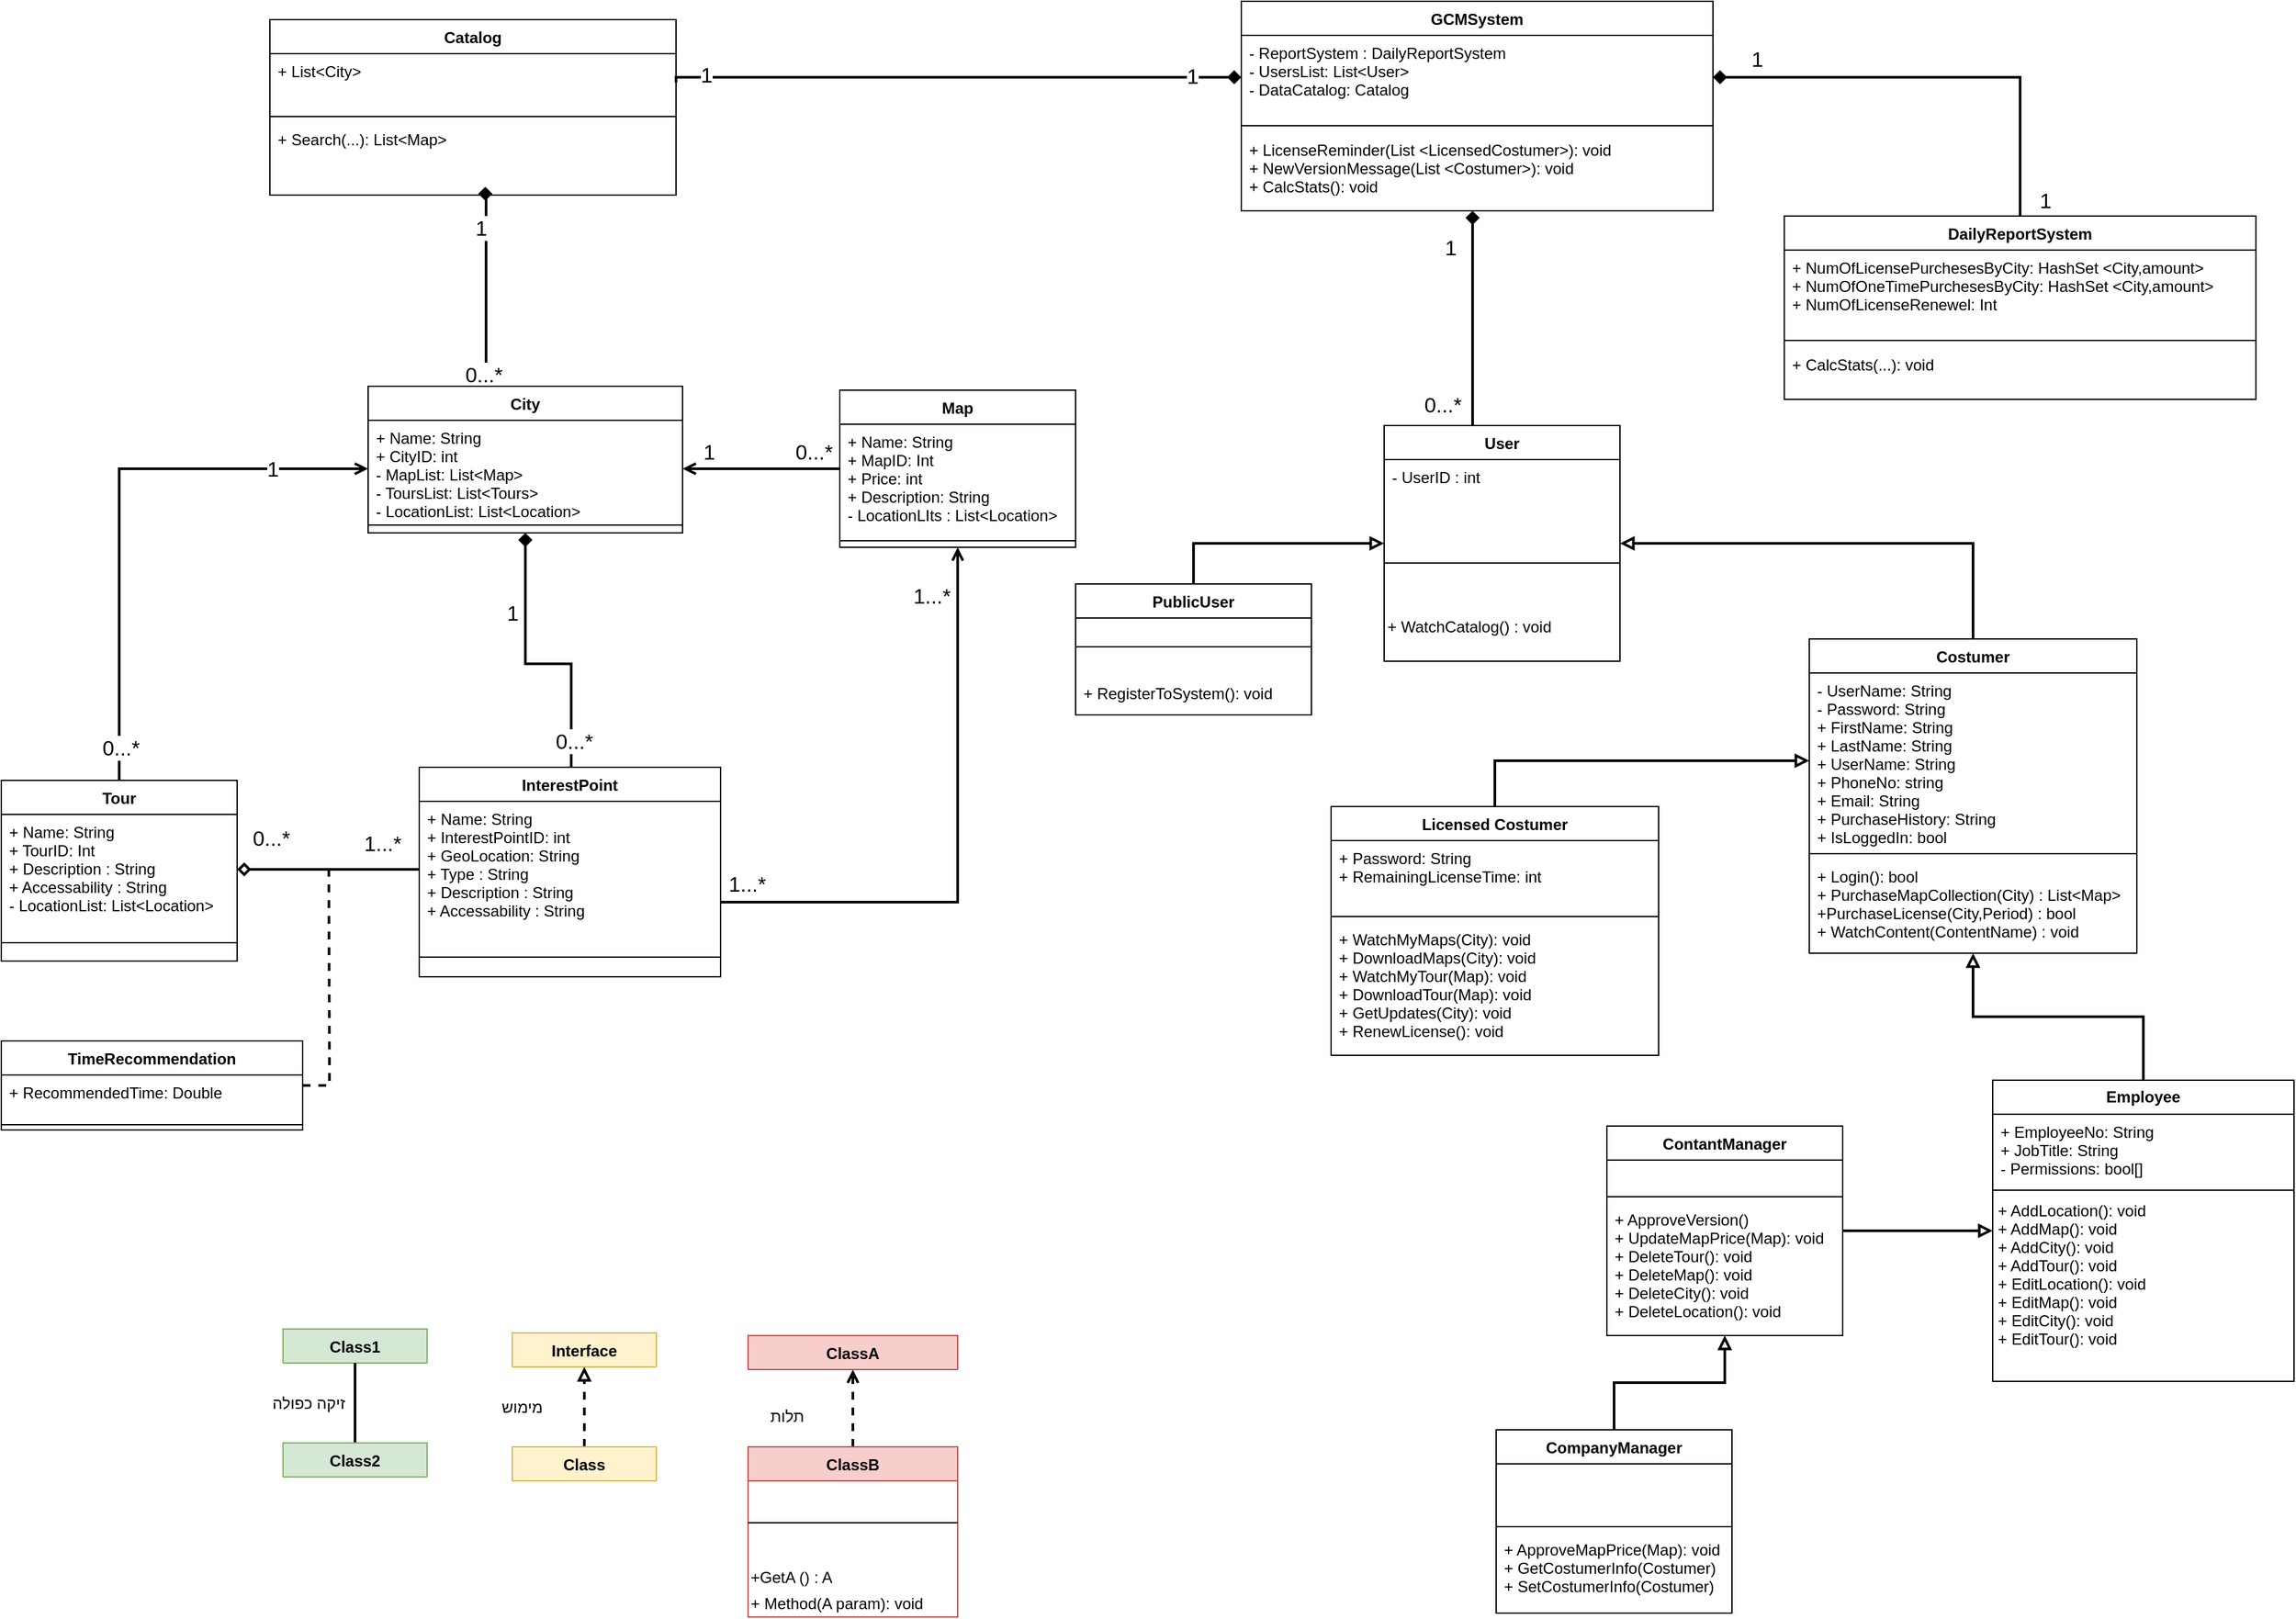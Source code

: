 <mxfile version="10.6.0" type="device"><diagram id="jEEE5WQpok4G4n7z_fG8" name="Page-1"><mxGraphModel dx="1930" dy="1569" grid="1" gridSize="10" guides="1" tooltips="1" connect="1" arrows="1" fold="1" page="1" pageScale="1" pageWidth="850" pageHeight="1100" math="0" shadow="0"><root><mxCell id="0"/><mxCell id="1" parent="0"/><mxCell id="YdYPWA61W4sI0FKI8ZSu-35" style="edgeStyle=orthogonalEdgeStyle;rounded=0;orthogonalLoop=1;jettySize=auto;html=1;entryX=0.5;entryY=1;entryDx=0;entryDy=0;fillColor=#f8cecc;strokeColor=#000000;strokeWidth=2;endArrow=block;endFill=0;" parent="1" source="YdYPWA61W4sI0FKI8ZSu-1" target="YdYPWA61W4sI0FKI8ZSu-9" edge="1"><mxGeometry relative="1" as="geometry"/></mxCell><mxCell id="YdYPWA61W4sI0FKI8ZSu-1" value="Employee" style="swimlane;fontStyle=1;align=center;verticalAlign=top;childLayout=stackLayout;horizontal=1;startSize=26;horizontalStack=0;resizeParent=1;resizeParentMax=0;resizeLast=0;collapsible=1;marginBottom=0;spacing=1;" parent="1" vertex="1"><mxGeometry x="880" y="260" width="230" height="230" as="geometry"><mxRectangle x="1230" y="360" width="70" height="26" as="alternateBounds"/></mxGeometry></mxCell><mxCell id="YdYPWA61W4sI0FKI8ZSu-2" value="+ EmployeeNo: String&#xA;+ JobTitle: String&#xA;- Permissions: bool[]" style="text;strokeColor=none;fillColor=none;align=left;verticalAlign=top;spacingLeft=4;spacingRight=4;overflow=hidden;rotatable=0;points=[[0,0.5],[1,0.5]];portConstraint=eastwest;" parent="YdYPWA61W4sI0FKI8ZSu-1" vertex="1"><mxGeometry y="26" width="230" height="54" as="geometry"/></mxCell><mxCell id="YdYPWA61W4sI0FKI8ZSu-3" value="" style="line;strokeWidth=1;fillColor=none;align=left;verticalAlign=middle;spacingTop=-1;spacingLeft=3;spacingRight=3;rotatable=0;labelPosition=right;points=[];portConstraint=eastwest;" parent="YdYPWA61W4sI0FKI8ZSu-1" vertex="1"><mxGeometry y="80" width="230" height="8" as="geometry"/></mxCell><mxCell id="YdYPWA61W4sI0FKI8ZSu-4" value="+ AddLocation(): void&#xA;+ AddMap(): void&#xA;+ AddCity(): void&#xA;+ AddTour(): void&#xA;+ EditLocation(): void&#xA;+ EditMap(): void&#xA;+ EditCity(): void&#xA;+ EditTour(): void&#xA;&#xA;" style="text;strokeColor=none;fillColor=none;align=left;verticalAlign=top;spacingLeft=4;spacingRight=4;overflow=hidden;rotatable=0;points=[[0,0.5],[1,0.5]];portConstraint=eastwest;spacing=0;" parent="YdYPWA61W4sI0FKI8ZSu-1" vertex="1"><mxGeometry y="88" width="230" height="142" as="geometry"/></mxCell><mxCell id="OOZoNBhpIxazR-fyeRPt-20" style="edgeStyle=orthogonalEdgeStyle;rounded=0;orthogonalLoop=1;jettySize=auto;html=1;exitX=0.5;exitY=0;exitDx=0;exitDy=0;endArrow=diamond;endFill=1;strokeColor=#000000;strokeWidth=2;fontSize=16;" edge="1" parent="1" source="YdYPWA61W4sI0FKI8ZSu-5" target="h58AmMdjCYzJy9GxhHrb-9"><mxGeometry relative="1" as="geometry"><Array as="points"><mxPoint x="505" y="-237"/><mxPoint x="483" y="-237"/></Array></mxGeometry></mxCell><mxCell id="YdYPWA61W4sI0FKI8ZSu-5" value="User" style="swimlane;fontStyle=1;align=center;verticalAlign=top;childLayout=stackLayout;horizontal=1;startSize=26;horizontalStack=0;resizeParent=1;resizeParentMax=0;resizeLast=0;collapsible=1;marginBottom=0;" parent="1" vertex="1"><mxGeometry x="415.5" y="-240" width="180" height="180" as="geometry"><mxRectangle x="690" y="-60" width="70" height="26" as="alternateBounds"/></mxGeometry></mxCell><mxCell id="YdYPWA61W4sI0FKI8ZSu-6" value="- UserID : int" style="text;strokeColor=none;fillColor=none;align=left;verticalAlign=top;spacingLeft=4;spacingRight=4;overflow=hidden;rotatable=0;points=[[0,0.5],[1,0.5]];portConstraint=eastwest;" parent="YdYPWA61W4sI0FKI8ZSu-5" vertex="1"><mxGeometry y="26" width="180" height="44" as="geometry"/></mxCell><mxCell id="YdYPWA61W4sI0FKI8ZSu-7" value="" style="line;strokeWidth=1;fillColor=none;align=left;verticalAlign=middle;spacingTop=-1;spacingLeft=3;spacingRight=3;rotatable=0;labelPosition=right;points=[];portConstraint=eastwest;" parent="YdYPWA61W4sI0FKI8ZSu-5" vertex="1"><mxGeometry y="70" width="180" height="70" as="geometry"/></mxCell><mxCell id="OOZoNBhpIxazR-fyeRPt-55" value="+ WatchCatalog() : void" style="text;html=1;fontSize=12;" vertex="1" parent="YdYPWA61W4sI0FKI8ZSu-5"><mxGeometry y="140" width="180" height="40" as="geometry"/></mxCell><mxCell id="YdYPWA61W4sI0FKI8ZSu-34" style="edgeStyle=orthogonalEdgeStyle;rounded=0;orthogonalLoop=1;jettySize=auto;html=1;entryX=1;entryY=0.5;entryDx=0;entryDy=0;exitX=0.5;exitY=0;exitDx=0;exitDy=0;endArrow=block;endFill=0;strokeWidth=2;" parent="1" source="YdYPWA61W4sI0FKI8ZSu-9" target="YdYPWA61W4sI0FKI8ZSu-5" edge="1"><mxGeometry relative="1" as="geometry"/></mxCell><mxCell id="YdYPWA61W4sI0FKI8ZSu-9" value="Costumer" style="swimlane;fontStyle=1;align=center;verticalAlign=top;childLayout=stackLayout;horizontal=1;startSize=26;horizontalStack=0;resizeParent=1;resizeParentMax=0;resizeLast=0;collapsible=1;marginBottom=0;" parent="1" vertex="1"><mxGeometry x="740" y="-77" width="250" height="240" as="geometry"><mxRectangle x="764" y="77" width="70" height="26" as="alternateBounds"/></mxGeometry></mxCell><mxCell id="YdYPWA61W4sI0FKI8ZSu-10" value="- UserName: String&#xA;- Password: String&#xA;+ FirstName: String&#xA;+ LastName: String&#xA;+ UserName: String&#xA;+ PhoneNo: string&#xA;+ Email: String&#xA;+ PurchaseHistory: String&#xA;+ IsLoggedIn: bool&#xA;" style="text;strokeColor=none;fillColor=none;align=left;verticalAlign=top;spacingLeft=4;spacingRight=4;overflow=hidden;rotatable=0;points=[[0,0.5],[1,0.5]];portConstraint=eastwest;" parent="YdYPWA61W4sI0FKI8ZSu-9" vertex="1"><mxGeometry y="26" width="250" height="134" as="geometry"/></mxCell><mxCell id="YdYPWA61W4sI0FKI8ZSu-11" value="" style="line;strokeWidth=1;fillColor=none;align=left;verticalAlign=middle;spacingTop=-1;spacingLeft=3;spacingRight=3;rotatable=0;labelPosition=right;points=[];portConstraint=eastwest;" parent="YdYPWA61W4sI0FKI8ZSu-9" vertex="1"><mxGeometry y="160" width="250" height="8" as="geometry"/></mxCell><mxCell id="YdYPWA61W4sI0FKI8ZSu-12" value="+ Login(): bool&#xA;+ PurchaseMapCollection(City) : List&lt;Map&gt;&#xA;+PurchaseLicense(City,Period) : bool&#xA;+ WatchContent(ContentName) : void&#xA;&#xA;" style="text;strokeColor=none;fillColor=none;align=left;verticalAlign=top;spacingLeft=4;spacingRight=4;overflow=hidden;rotatable=0;points=[[0,0.5],[1,0.5]];portConstraint=eastwest;fontColor=#000000;" parent="YdYPWA61W4sI0FKI8ZSu-9" vertex="1"><mxGeometry y="168" width="250" height="72" as="geometry"/></mxCell><mxCell id="YdYPWA61W4sI0FKI8ZSu-36" style="edgeStyle=orthogonalEdgeStyle;rounded=0;orthogonalLoop=1;jettySize=auto;html=1;strokeWidth=2;endArrow=block;endFill=0;" parent="1" source="YdYPWA61W4sI0FKI8ZSu-14" target="YdYPWA61W4sI0FKI8ZSu-1" edge="1"><mxGeometry relative="1" as="geometry"/></mxCell><mxCell id="YdYPWA61W4sI0FKI8ZSu-14" value="ContantManager" style="swimlane;fontStyle=1;align=center;verticalAlign=top;childLayout=stackLayout;horizontal=1;startSize=26;horizontalStack=0;resizeParent=1;resizeParentMax=0;resizeLast=0;collapsible=1;marginBottom=0;" parent="1" vertex="1"><mxGeometry x="585.5" y="295" width="180" height="160" as="geometry"><mxRectangle x="945.5" y="590" width="129" height="26" as="alternateBounds"/></mxGeometry></mxCell><mxCell id="YdYPWA61W4sI0FKI8ZSu-15" value="&#xA;" style="text;strokeColor=none;fillColor=none;align=left;verticalAlign=top;spacingLeft=4;spacingRight=4;overflow=hidden;rotatable=0;points=[[0,0.5],[1,0.5]];portConstraint=eastwest;" parent="YdYPWA61W4sI0FKI8ZSu-14" vertex="1"><mxGeometry y="26" width="180" height="24" as="geometry"/></mxCell><mxCell id="YdYPWA61W4sI0FKI8ZSu-16" value="" style="line;strokeWidth=1;fillColor=none;align=left;verticalAlign=middle;spacingTop=-1;spacingLeft=3;spacingRight=3;rotatable=0;labelPosition=right;points=[];portConstraint=eastwest;" parent="YdYPWA61W4sI0FKI8ZSu-14" vertex="1"><mxGeometry y="50" width="180" height="8" as="geometry"/></mxCell><mxCell id="YdYPWA61W4sI0FKI8ZSu-17" value="+ ApproveVersion()&#xA;+ UpdateMapPrice(Map): void&#xA;+ DeleteTour(): void&#xA;+ DeleteMap(): void&#xA;+ DeleteCity(): void&#xA;+ DeleteLocation(): void" style="text;strokeColor=none;fillColor=none;align=left;verticalAlign=top;spacingLeft=4;spacingRight=4;overflow=hidden;rotatable=0;points=[[0,0.5],[1,0.5]];portConstraint=eastwest;" parent="YdYPWA61W4sI0FKI8ZSu-14" vertex="1"><mxGeometry y="58" width="180" height="102" as="geometry"/></mxCell><mxCell id="YdYPWA61W4sI0FKI8ZSu-37" style="edgeStyle=orthogonalEdgeStyle;rounded=0;orthogonalLoop=1;jettySize=auto;html=1;endArrow=block;endFill=0;strokeWidth=2;" parent="1" source="YdYPWA61W4sI0FKI8ZSu-19" target="YdYPWA61W4sI0FKI8ZSu-14" edge="1"><mxGeometry relative="1" as="geometry"/></mxCell><mxCell id="YdYPWA61W4sI0FKI8ZSu-19" value="CompanyManager" style="swimlane;fontStyle=1;align=center;verticalAlign=top;childLayout=stackLayout;horizontal=1;startSize=26;horizontalStack=0;resizeParent=1;resizeParentMax=0;resizeLast=0;collapsible=1;marginBottom=0;" parent="1" vertex="1"><mxGeometry x="501" y="527" width="180" height="140" as="geometry"><mxRectangle x="861" y="790" width="129" height="26" as="alternateBounds"/></mxGeometry></mxCell><mxCell id="YdYPWA61W4sI0FKI8ZSu-20" value="&#xA;" style="text;strokeColor=none;fillColor=none;align=left;verticalAlign=top;spacingLeft=4;spacingRight=4;overflow=hidden;rotatable=0;points=[[0,0.5],[1,0.5]];portConstraint=eastwest;" parent="YdYPWA61W4sI0FKI8ZSu-19" vertex="1"><mxGeometry y="26" width="180" height="44" as="geometry"/></mxCell><mxCell id="YdYPWA61W4sI0FKI8ZSu-21" value="" style="line;strokeWidth=1;fillColor=none;align=left;verticalAlign=middle;spacingTop=-1;spacingLeft=3;spacingRight=3;rotatable=0;labelPosition=right;points=[];portConstraint=eastwest;" parent="YdYPWA61W4sI0FKI8ZSu-19" vertex="1"><mxGeometry y="70" width="180" height="8" as="geometry"/></mxCell><mxCell id="YdYPWA61W4sI0FKI8ZSu-22" value="+ ApproveMapPrice(Map): void&#xA;+ GetCostumerInfo(Costumer)&#xA;+ SetCostumerInfo(Costumer)&#xA;" style="text;strokeColor=none;fillColor=none;align=left;verticalAlign=top;spacingLeft=4;spacingRight=4;overflow=hidden;rotatable=0;points=[[0,0.5],[1,0.5]];portConstraint=eastwest;" parent="YdYPWA61W4sI0FKI8ZSu-19" vertex="1"><mxGeometry y="78" width="180" height="62" as="geometry"/></mxCell><mxCell id="OOZoNBhpIxazR-fyeRPt-7" style="edgeStyle=orthogonalEdgeStyle;rounded=0;orthogonalLoop=1;jettySize=auto;html=1;entryX=1;entryY=0.5;entryDx=0;entryDy=0;endArrow=open;endFill=0;strokeWidth=2;fontSize=16;" edge="1" parent="1" source="YdYPWA61W4sI0FKI8ZSu-27" target="YdYPWA61W4sI0FKI8ZSu-48"><mxGeometry relative="1" as="geometry"/></mxCell><mxCell id="OOZoNBhpIxazR-fyeRPt-9" value="1" style="text;html=1;resizable=0;points=[];align=center;verticalAlign=middle;labelBackgroundColor=#ffffff;fontSize=16;" vertex="1" connectable="0" parent="OOZoNBhpIxazR-fyeRPt-7"><mxGeometry x="0.693" y="-2" relative="1" as="geometry"><mxPoint x="1.5" y="-11" as="offset"/></mxGeometry></mxCell><mxCell id="OOZoNBhpIxazR-fyeRPt-10" value="0...*" style="text;html=1;resizable=0;points=[];align=center;verticalAlign=middle;labelBackgroundColor=#ffffff;fontSize=16;" vertex="1" connectable="0" parent="OOZoNBhpIxazR-fyeRPt-7"><mxGeometry x="-0.813" y="4" relative="1" as="geometry"><mxPoint x="-9" y="-17" as="offset"/></mxGeometry></mxCell><mxCell id="YdYPWA61W4sI0FKI8ZSu-27" value="Map" style="swimlane;fontStyle=1;align=center;verticalAlign=top;childLayout=stackLayout;horizontal=1;startSize=26;horizontalStack=0;resizeParent=1;resizeParentMax=0;resizeLast=0;collapsible=1;marginBottom=0;" parent="1" vertex="1"><mxGeometry y="-267" width="180" height="120" as="geometry"><mxRectangle x="215" y="-220" width="110" height="26" as="alternateBounds"/></mxGeometry></mxCell><mxCell id="YdYPWA61W4sI0FKI8ZSu-28" value="+ Name: String&#xA;+ MapID: Int&#xA;+ Price: int&#xA;+ Description: String&#xA;- LocationLIts : List&lt;Location&gt;&#xA;" style="text;strokeColor=none;fillColor=none;align=left;verticalAlign=top;spacingLeft=4;spacingRight=4;overflow=hidden;rotatable=0;points=[[0,0.5],[1,0.5]];portConstraint=eastwest;" parent="YdYPWA61W4sI0FKI8ZSu-27" vertex="1"><mxGeometry y="26" width="180" height="84" as="geometry"/></mxCell><mxCell id="YdYPWA61W4sI0FKI8ZSu-29" value="" style="line;strokeWidth=1;fillColor=none;align=left;verticalAlign=middle;spacingTop=-1;spacingLeft=3;spacingRight=3;rotatable=0;labelPosition=right;points=[];portConstraint=eastwest;" parent="YdYPWA61W4sI0FKI8ZSu-27" vertex="1"><mxGeometry y="110" width="180" height="10" as="geometry"/></mxCell><mxCell id="YdYPWA61W4sI0FKI8ZSu-42" style="edgeStyle=orthogonalEdgeStyle;rounded=0;orthogonalLoop=1;jettySize=auto;html=1;entryX=0;entryY=0.5;entryDx=0;entryDy=0;exitX=0.5;exitY=0;exitDx=0;exitDy=0;endArrow=block;endFill=0;strokeWidth=2;" parent="1" source="YdYPWA61W4sI0FKI8ZSu-38" target="YdYPWA61W4sI0FKI8ZSu-5" edge="1"><mxGeometry relative="1" as="geometry"/></mxCell><mxCell id="YdYPWA61W4sI0FKI8ZSu-38" value="PublicUser" style="swimlane;fontStyle=1;align=center;verticalAlign=top;childLayout=stackLayout;horizontal=1;startSize=26;horizontalStack=0;resizeParent=1;resizeParentMax=0;resizeLast=0;collapsible=1;marginBottom=0;" parent="1" vertex="1"><mxGeometry x="180" y="-119" width="180" height="100" as="geometry"><mxRectangle x="610" y="87" width="70" height="26" as="alternateBounds"/></mxGeometry></mxCell><mxCell id="YdYPWA61W4sI0FKI8ZSu-40" value="" style="line;strokeWidth=1;fillColor=none;align=left;verticalAlign=middle;spacingTop=-1;spacingLeft=3;spacingRight=3;rotatable=0;labelPosition=right;points=[];portConstraint=eastwest;" parent="YdYPWA61W4sI0FKI8ZSu-38" vertex="1"><mxGeometry y="26" width="180" height="44" as="geometry"/></mxCell><mxCell id="YdYPWA61W4sI0FKI8ZSu-41" value="+ RegisterToSystem(): void&#xA;" style="text;strokeColor=none;fillColor=none;align=left;verticalAlign=top;spacingLeft=4;spacingRight=4;overflow=hidden;rotatable=0;points=[[0,0.5],[1,0.5]];portConstraint=eastwest;" parent="YdYPWA61W4sI0FKI8ZSu-38" vertex="1"><mxGeometry y="70" width="180" height="30" as="geometry"/></mxCell><mxCell id="YdYPWA61W4sI0FKI8ZSu-61" style="edgeStyle=orthogonalEdgeStyle;rounded=0;orthogonalLoop=1;jettySize=auto;html=1;exitX=0.5;exitY=0;exitDx=0;exitDy=0;endArrow=diamond;endFill=1;entryX=0.5;entryY=1;entryDx=0;entryDy=0;strokeWidth=2;fillColor=#f8cecc;strokeColor=#000000;" parent="1" source="YdYPWA61W4sI0FKI8ZSu-43" target="YdYPWA61W4sI0FKI8ZSu-47" edge="1"><mxGeometry relative="1" as="geometry"><Array as="points"><mxPoint x="-205" y="-58"/><mxPoint x="-240" y="-58"/></Array></mxGeometry></mxCell><mxCell id="OOZoNBhpIxazR-fyeRPt-12" value="1" style="text;html=1;resizable=0;points=[];align=center;verticalAlign=middle;labelBackgroundColor=#ffffff;fontSize=16;" vertex="1" connectable="0" parent="YdYPWA61W4sI0FKI8ZSu-61"><mxGeometry x="0.177" y="-4" relative="1" as="geometry"><mxPoint x="-14" y="-28" as="offset"/></mxGeometry></mxCell><mxCell id="OOZoNBhpIxazR-fyeRPt-13" value="0...*" style="text;html=1;resizable=0;points=[];align=center;verticalAlign=middle;labelBackgroundColor=#ffffff;fontSize=16;" vertex="1" connectable="0" parent="YdYPWA61W4sI0FKI8ZSu-61"><mxGeometry x="-0.799" y="-2" relative="1" as="geometry"><mxPoint as="offset"/></mxGeometry></mxCell><mxCell id="OOZoNBhpIxazR-fyeRPt-17" style="edgeStyle=orthogonalEdgeStyle;rounded=0;orthogonalLoop=1;jettySize=auto;html=1;entryX=0.5;entryY=1;entryDx=0;entryDy=0;endArrow=open;endFill=0;strokeWidth=2;fontSize=16;" edge="1" parent="1" source="YdYPWA61W4sI0FKI8ZSu-43" target="YdYPWA61W4sI0FKI8ZSu-27"><mxGeometry relative="1" as="geometry"><mxPoint x="92.905" y="-126.762" as="targetPoint"/><Array as="points"><mxPoint x="90" y="124"/></Array></mxGeometry></mxCell><mxCell id="OOZoNBhpIxazR-fyeRPt-39" value="1...*" style="text;html=1;resizable=0;points=[];align=center;verticalAlign=middle;labelBackgroundColor=#ffffff;fontSize=16;" vertex="1" connectable="0" parent="OOZoNBhpIxazR-fyeRPt-17"><mxGeometry x="0.852" relative="1" as="geometry"><mxPoint x="-20.5" y="3.5" as="offset"/></mxGeometry></mxCell><mxCell id="OOZoNBhpIxazR-fyeRPt-40" value="1...*" style="text;html=1;resizable=0;points=[];align=center;verticalAlign=middle;labelBackgroundColor=#ffffff;fontSize=16;" vertex="1" connectable="0" parent="OOZoNBhpIxazR-fyeRPt-17"><mxGeometry x="-0.873" y="-2" relative="1" as="geometry"><mxPoint x="-8.5" y="-16" as="offset"/></mxGeometry></mxCell><mxCell id="YdYPWA61W4sI0FKI8ZSu-43" value="InterestPoint" style="swimlane;fontStyle=1;align=center;verticalAlign=top;childLayout=stackLayout;horizontal=1;startSize=26;horizontalStack=0;resizeParent=1;resizeParentMax=0;resizeLast=0;collapsible=1;marginBottom=0;" parent="1" vertex="1"><mxGeometry x="-321" y="21" width="230" height="160" as="geometry"><mxRectangle x="80" y="103" width="110" height="26" as="alternateBounds"/></mxGeometry></mxCell><mxCell id="YdYPWA61W4sI0FKI8ZSu-44" value="+ Name: String&#xA;+ InterestPointID: int&#xA;+ GeoLocation: String&#xA;+ Type : String&#xA;+ Description : String&#xA;+ Accessability : String&#xA;&#xA;" style="text;strokeColor=none;fillColor=none;align=left;verticalAlign=top;spacingLeft=4;spacingRight=4;overflow=hidden;rotatable=0;points=[[0,0.5],[1,0.5]];portConstraint=eastwest;" parent="YdYPWA61W4sI0FKI8ZSu-43" vertex="1"><mxGeometry y="26" width="230" height="104" as="geometry"/></mxCell><mxCell id="YdYPWA61W4sI0FKI8ZSu-45" value="" style="line;strokeWidth=1;fillColor=none;align=left;verticalAlign=middle;spacingTop=-1;spacingLeft=3;spacingRight=3;rotatable=0;labelPosition=right;points=[];portConstraint=eastwest;" parent="YdYPWA61W4sI0FKI8ZSu-43" vertex="1"><mxGeometry y="130" width="230" height="30" as="geometry"/></mxCell><mxCell id="OOZoNBhpIxazR-fyeRPt-2" style="edgeStyle=orthogonalEdgeStyle;rounded=0;orthogonalLoop=1;jettySize=auto;html=1;entryX=0.513;entryY=0.982;entryDx=0;entryDy=0;entryPerimeter=0;endArrow=diamond;endFill=1;strokeWidth=2;" edge="1" parent="1" source="YdYPWA61W4sI0FKI8ZSu-47" target="h58AmMdjCYzJy9GxhHrb-14"><mxGeometry relative="1" as="geometry"><Array as="points"><mxPoint x="-270" y="-417"/></Array></mxGeometry></mxCell><mxCell id="OOZoNBhpIxazR-fyeRPt-5" value="0...*" style="text;html=1;resizable=0;points=[];align=center;verticalAlign=middle;labelBackgroundColor=#ffffff;fontSize=16;" vertex="1" connectable="0" parent="OOZoNBhpIxazR-fyeRPt-2"><mxGeometry x="-0.883" y="2" relative="1" as="geometry"><mxPoint as="offset"/></mxGeometry></mxCell><mxCell id="OOZoNBhpIxazR-fyeRPt-6" value="1" style="text;html=1;resizable=0;points=[];align=center;verticalAlign=middle;labelBackgroundColor=#ffffff;fontSize=16;" vertex="1" connectable="0" parent="OOZoNBhpIxazR-fyeRPt-2"><mxGeometry x="0.887" relative="1" as="geometry"><mxPoint x="-4" y="23" as="offset"/></mxGeometry></mxCell><mxCell id="YdYPWA61W4sI0FKI8ZSu-47" value="City" style="swimlane;fontStyle=1;align=center;verticalAlign=top;childLayout=stackLayout;horizontal=1;startSize=26;horizontalStack=0;resizeParent=1;resizeParentMax=0;resizeLast=0;collapsible=1;marginBottom=0;" parent="1" vertex="1"><mxGeometry x="-360" y="-270" width="240" height="112" as="geometry"><mxRectangle x="60" y="-73" width="110" height="26" as="alternateBounds"/></mxGeometry></mxCell><mxCell id="YdYPWA61W4sI0FKI8ZSu-48" value="+ Name: String&#xA;+ CityID: int&#xA;- MapList: List&lt;Map&gt;&#xA;- ToursList: List&lt;Tours&gt;&#xA;- LocationList: List&lt;Location&gt;&#xA;" style="text;strokeColor=none;fillColor=none;align=left;verticalAlign=top;spacingLeft=4;spacingRight=4;overflow=hidden;rotatable=0;points=[[0,0.5],[1,0.5]];portConstraint=eastwest;" parent="YdYPWA61W4sI0FKI8ZSu-47" vertex="1"><mxGeometry y="26" width="240" height="74" as="geometry"/></mxCell><mxCell id="YdYPWA61W4sI0FKI8ZSu-49" value="" style="line;strokeWidth=1;fillColor=none;align=left;verticalAlign=middle;spacingTop=-1;spacingLeft=3;spacingRight=3;rotatable=0;labelPosition=right;points=[];portConstraint=eastwest;" parent="YdYPWA61W4sI0FKI8ZSu-47" vertex="1"><mxGeometry y="100" width="240" height="12" as="geometry"/></mxCell><mxCell id="OOZoNBhpIxazR-fyeRPt-14" style="edgeStyle=orthogonalEdgeStyle;rounded=0;orthogonalLoop=1;jettySize=auto;html=1;entryX=0;entryY=0.5;entryDx=0;entryDy=0;endArrow=open;endFill=0;strokeWidth=2;fontSize=16;exitX=0.5;exitY=0;exitDx=0;exitDy=0;" edge="1" parent="1" source="YdYPWA61W4sI0FKI8ZSu-51" target="YdYPWA61W4sI0FKI8ZSu-48"><mxGeometry relative="1" as="geometry"><mxPoint x="-359.952" y="-116.762" as="targetPoint"/><Array as="points"><mxPoint x="-550" y="-207"/></Array></mxGeometry></mxCell><mxCell id="OOZoNBhpIxazR-fyeRPt-37" value="0...*" style="text;html=1;resizable=0;points=[];align=center;verticalAlign=middle;labelBackgroundColor=#ffffff;fontSize=16;" vertex="1" connectable="0" parent="OOZoNBhpIxazR-fyeRPt-14"><mxGeometry x="-0.883" y="-1" relative="1" as="geometry"><mxPoint as="offset"/></mxGeometry></mxCell><mxCell id="OOZoNBhpIxazR-fyeRPt-38" value="1" style="text;html=1;resizable=0;points=[];align=center;verticalAlign=middle;labelBackgroundColor=#ffffff;fontSize=16;" vertex="1" connectable="0" parent="OOZoNBhpIxazR-fyeRPt-14"><mxGeometry x="0.656" relative="1" as="geometry"><mxPoint as="offset"/></mxGeometry></mxCell><mxCell id="YdYPWA61W4sI0FKI8ZSu-51" value="Tour" style="swimlane;fontStyle=1;align=center;verticalAlign=top;childLayout=stackLayout;horizontal=1;startSize=26;horizontalStack=0;resizeParent=1;resizeParentMax=0;resizeLast=0;collapsible=1;marginBottom=0;" parent="1" vertex="1"><mxGeometry x="-640" y="31" width="180" height="138" as="geometry"><mxRectangle x="340" y="-73" width="110" height="26" as="alternateBounds"/></mxGeometry></mxCell><mxCell id="YdYPWA61W4sI0FKI8ZSu-52" value="+ Name: String&#xA;+ TourID: Int&#xA;+ Description : String&#xA;+ Accessability : String&#xA;- LocationList: List&lt;Location&gt;&#xA;&#xA;" style="text;strokeColor=none;fillColor=none;align=left;verticalAlign=top;spacingLeft=4;spacingRight=4;overflow=hidden;rotatable=0;points=[[0,0.5],[1,0.5]];portConstraint=eastwest;" parent="YdYPWA61W4sI0FKI8ZSu-51" vertex="1"><mxGeometry y="26" width="180" height="84" as="geometry"/></mxCell><mxCell id="YdYPWA61W4sI0FKI8ZSu-53" value="" style="line;strokeWidth=1;fillColor=none;align=left;verticalAlign=middle;spacingTop=-1;spacingLeft=3;spacingRight=3;rotatable=0;labelPosition=right;points=[];portConstraint=eastwest;" parent="YdYPWA61W4sI0FKI8ZSu-51" vertex="1"><mxGeometry y="110" width="180" height="28" as="geometry"/></mxCell><mxCell id="OOZoNBhpIxazR-fyeRPt-16" style="edgeStyle=orthogonalEdgeStyle;rounded=0;orthogonalLoop=1;jettySize=auto;html=1;endArrow=none;endFill=0;strokeWidth=2;fontSize=16;dashed=1;" edge="1" parent="1" source="YdYPWA61W4sI0FKI8ZSu-64"><mxGeometry relative="1" as="geometry"><mxPoint x="-390" y="97" as="targetPoint"/></mxGeometry></mxCell><mxCell id="YdYPWA61W4sI0FKI8ZSu-64" value="TimeRecommendation" style="swimlane;fontStyle=1;align=center;verticalAlign=top;childLayout=stackLayout;horizontal=1;startSize=26;horizontalStack=0;resizeParent=1;resizeParentMax=0;resizeLast=0;collapsible=1;marginBottom=0;" parent="1" vertex="1"><mxGeometry x="-640" y="230" width="230" height="68" as="geometry"><mxRectangle x="80" y="103" width="110" height="26" as="alternateBounds"/></mxGeometry></mxCell><mxCell id="YdYPWA61W4sI0FKI8ZSu-65" value="+ RecommendedTime: Double" style="text;strokeColor=none;fillColor=none;align=left;verticalAlign=top;spacingLeft=4;spacingRight=4;overflow=hidden;rotatable=0;points=[[0,0.5],[1,0.5]];portConstraint=eastwest;" parent="YdYPWA61W4sI0FKI8ZSu-64" vertex="1"><mxGeometry y="26" width="230" height="34" as="geometry"/></mxCell><mxCell id="YdYPWA61W4sI0FKI8ZSu-66" value="" style="line;strokeWidth=1;fillColor=none;align=left;verticalAlign=middle;spacingTop=-1;spacingLeft=3;spacingRight=3;rotatable=0;labelPosition=right;points=[];portConstraint=eastwest;" parent="YdYPWA61W4sI0FKI8ZSu-64" vertex="1"><mxGeometry y="60" width="230" height="8" as="geometry"/></mxCell><mxCell id="h58AmMdjCYzJy9GxhHrb-5" style="edgeStyle=orthogonalEdgeStyle;rounded=0;orthogonalLoop=1;jettySize=auto;html=1;exitX=0.5;exitY=0;exitDx=0;exitDy=0;entryX=0;entryY=0.5;entryDx=0;entryDy=0;fontColor=#000000;strokeWidth=2;endArrow=block;endFill=0;" parent="1" source="h58AmMdjCYzJy9GxhHrb-1" target="YdYPWA61W4sI0FKI8ZSu-10" edge="1"><mxGeometry relative="1" as="geometry"><Array as="points"><mxPoint x="500" y="16"/></Array></mxGeometry></mxCell><mxCell id="h58AmMdjCYzJy9GxhHrb-1" value="Licensed Costumer" style="swimlane;fontStyle=1;align=center;verticalAlign=top;childLayout=stackLayout;horizontal=1;startSize=26;horizontalStack=0;resizeParent=1;resizeParentMax=0;resizeLast=0;collapsible=1;marginBottom=0;" parent="1" vertex="1"><mxGeometry x="375" y="51" width="250" height="190" as="geometry"><mxRectangle x="764" y="77" width="70" height="26" as="alternateBounds"/></mxGeometry></mxCell><mxCell id="h58AmMdjCYzJy9GxhHrb-2" value="+ Password: String&#xA;+ RemainingLicenseTime: int&#xA;&#xA;&#xA;" style="text;strokeColor=none;fillColor=none;align=left;verticalAlign=top;spacingLeft=4;spacingRight=4;overflow=hidden;rotatable=0;points=[[0,0.5],[1,0.5]];portConstraint=eastwest;" parent="h58AmMdjCYzJy9GxhHrb-1" vertex="1"><mxGeometry y="26" width="250" height="54" as="geometry"/></mxCell><mxCell id="h58AmMdjCYzJy9GxhHrb-3" value="" style="line;strokeWidth=1;fillColor=none;align=left;verticalAlign=middle;spacingTop=-1;spacingLeft=3;spacingRight=3;rotatable=0;labelPosition=right;points=[];portConstraint=eastwest;" parent="h58AmMdjCYzJy9GxhHrb-1" vertex="1"><mxGeometry y="80" width="250" height="8" as="geometry"/></mxCell><mxCell id="h58AmMdjCYzJy9GxhHrb-4" value="+ WatchMyMaps(City): void&#xA;+ DownloadMaps(City): void&#xA;+ WatchMyTour(Map): void&#xA;+ DownloadTour(Map): void&#xA;+ GetUpdates(City): void&#xA;+ RenewLicense(): void&#xA;" style="text;strokeColor=none;fillColor=none;align=left;verticalAlign=top;spacingLeft=4;spacingRight=4;overflow=hidden;rotatable=0;points=[[0,0.5],[1,0.5]];portConstraint=eastwest;fontColor=#000000;" parent="h58AmMdjCYzJy9GxhHrb-1" vertex="1"><mxGeometry y="88" width="250" height="102" as="geometry"/></mxCell><mxCell id="h58AmMdjCYzJy9GxhHrb-6" value="GCMSystem" style="swimlane;fontStyle=1;align=center;verticalAlign=top;childLayout=stackLayout;horizontal=1;startSize=26;horizontalStack=0;resizeParent=1;resizeParentMax=0;resizeLast=0;collapsible=1;marginBottom=0;" parent="1" vertex="1"><mxGeometry x="306.471" y="-564" width="360" height="160" as="geometry"><mxRectangle x="1537" y="-185" width="70" height="26" as="alternateBounds"/></mxGeometry></mxCell><mxCell id="h58AmMdjCYzJy9GxhHrb-7" value="- ReportSystem : DailyReportSystem&#xA;- UsersList: List&lt;User&gt;&#xA;- DataCatalog: Catalog&#xA;&#xA;" style="text;strokeColor=none;fillColor=none;align=left;verticalAlign=top;spacingLeft=4;spacingRight=4;overflow=hidden;rotatable=0;points=[[0,0.5],[1,0.5]];portConstraint=eastwest;" parent="h58AmMdjCYzJy9GxhHrb-6" vertex="1"><mxGeometry y="26" width="360" height="64" as="geometry"/></mxCell><mxCell id="h58AmMdjCYzJy9GxhHrb-8" value="" style="line;strokeWidth=1;fillColor=none;align=left;verticalAlign=middle;spacingTop=-1;spacingLeft=3;spacingRight=3;rotatable=0;labelPosition=right;points=[];portConstraint=eastwest;" parent="h58AmMdjCYzJy9GxhHrb-6" vertex="1"><mxGeometry y="90" width="360" height="10" as="geometry"/></mxCell><mxCell id="h58AmMdjCYzJy9GxhHrb-9" value="+ LicenseReminder(List &lt;LicensedCostumer&gt;): void&#xA;+ NewVersionMessage(List &lt;Costumer&gt;): void&#xA;+ CalcStats(): void&#xA;" style="text;strokeColor=none;fillColor=none;align=left;verticalAlign=top;spacingLeft=4;spacingRight=4;overflow=hidden;rotatable=0;points=[[0,0.5],[1,0.5]];portConstraint=eastwest;fontColor=#000000;" parent="h58AmMdjCYzJy9GxhHrb-6" vertex="1"><mxGeometry y="100" width="360" height="60" as="geometry"/></mxCell><mxCell id="h58AmMdjCYzJy9GxhHrb-11" value="Catalog" style="swimlane;fontStyle=1;align=center;verticalAlign=top;childLayout=stackLayout;horizontal=1;startSize=26;horizontalStack=0;resizeParent=1;resizeParentMax=0;resizeLast=0;collapsible=1;marginBottom=0;" parent="1" vertex="1"><mxGeometry x="-435" y="-550" width="310" height="134" as="geometry"><mxRectangle x="215" y="-220" width="110" height="26" as="alternateBounds"/></mxGeometry></mxCell><mxCell id="h58AmMdjCYzJy9GxhHrb-12" value="+ List&lt;City&gt;" style="text;strokeColor=none;fillColor=none;align=left;verticalAlign=top;spacingLeft=4;spacingRight=4;overflow=hidden;rotatable=0;points=[[0,0.5],[1,0.5]];portConstraint=eastwest;" parent="h58AmMdjCYzJy9GxhHrb-11" vertex="1"><mxGeometry y="26" width="310" height="44" as="geometry"/></mxCell><mxCell id="h58AmMdjCYzJy9GxhHrb-13" value="" style="line;strokeWidth=1;fillColor=none;align=left;verticalAlign=middle;spacingTop=-1;spacingLeft=3;spacingRight=3;rotatable=0;labelPosition=right;points=[];portConstraint=eastwest;" parent="h58AmMdjCYzJy9GxhHrb-11" vertex="1"><mxGeometry y="70" width="310" height="8" as="geometry"/></mxCell><mxCell id="h58AmMdjCYzJy9GxhHrb-14" value="+ Search(...): List&lt;Map&gt;" style="text;strokeColor=none;fillColor=none;align=left;verticalAlign=top;spacingLeft=4;spacingRight=4;overflow=hidden;rotatable=0;points=[[0,0.5],[1,0.5]];portConstraint=eastwest;" parent="h58AmMdjCYzJy9GxhHrb-11" vertex="1"><mxGeometry y="78" width="310" height="56" as="geometry"/></mxCell><mxCell id="OOZoNBhpIxazR-fyeRPt-15" style="edgeStyle=orthogonalEdgeStyle;rounded=0;orthogonalLoop=1;jettySize=auto;html=1;endArrow=diamond;endFill=0;strokeWidth=2;fontSize=16;entryX=1;entryY=0.5;entryDx=0;entryDy=0;" edge="1" parent="1" source="YdYPWA61W4sI0FKI8ZSu-44" target="YdYPWA61W4sI0FKI8ZSu-52"><mxGeometry relative="1" as="geometry"><mxPoint x="-459.952" y="47.048" as="targetPoint"/></mxGeometry></mxCell><mxCell id="OOZoNBhpIxazR-fyeRPt-22" style="edgeStyle=orthogonalEdgeStyle;rounded=0;orthogonalLoop=1;jettySize=auto;html=1;exitX=1;exitY=0.5;exitDx=0;exitDy=0;entryX=0;entryY=0.5;entryDx=0;entryDy=0;endArrow=diamond;endFill=1;strokeColor=#000000;strokeWidth=2;fontSize=16;" edge="1" parent="1" source="h58AmMdjCYzJy9GxhHrb-12" target="h58AmMdjCYzJy9GxhHrb-7"><mxGeometry relative="1" as="geometry"><Array as="points"><mxPoint x="-125" y="-506"/></Array></mxGeometry></mxCell><mxCell id="OOZoNBhpIxazR-fyeRPt-44" value="1" style="text;html=1;resizable=0;points=[];align=center;verticalAlign=middle;labelBackgroundColor=#ffffff;fontSize=16;" vertex="1" connectable="0" parent="OOZoNBhpIxazR-fyeRPt-22"><mxGeometry x="-0.877" y="2" relative="1" as="geometry"><mxPoint as="offset"/></mxGeometry></mxCell><mxCell id="OOZoNBhpIxazR-fyeRPt-45" value="1" style="text;html=1;resizable=0;points=[];align=center;verticalAlign=middle;labelBackgroundColor=#ffffff;fontSize=16;" vertex="1" connectable="0" parent="OOZoNBhpIxazR-fyeRPt-22"><mxGeometry x="0.828" y="1" relative="1" as="geometry"><mxPoint as="offset"/></mxGeometry></mxCell><mxCell id="OOZoNBhpIxazR-fyeRPt-36" style="edgeStyle=orthogonalEdgeStyle;rounded=0;orthogonalLoop=1;jettySize=auto;html=1;endArrow=diamond;endFill=1;strokeColor=#000000;strokeWidth=2;fontSize=16;" edge="1" parent="1" source="OOZoNBhpIxazR-fyeRPt-32" target="h58AmMdjCYzJy9GxhHrb-7"><mxGeometry relative="1" as="geometry"/></mxCell><mxCell id="OOZoNBhpIxazR-fyeRPt-32" value="DailyReportSystem" style="swimlane;fontStyle=1;align=center;verticalAlign=top;childLayout=stackLayout;horizontal=1;startSize=26;horizontalStack=0;resizeParent=1;resizeParentMax=0;resizeLast=0;collapsible=1;marginBottom=0;" vertex="1" parent="1"><mxGeometry x="720.899" y="-400" width="360" height="140" as="geometry"><mxRectangle x="1537" y="-185" width="70" height="26" as="alternateBounds"/></mxGeometry></mxCell><mxCell id="OOZoNBhpIxazR-fyeRPt-33" value="+ NumOfLicensePurchesesByCity: HashSet &lt;City,amount&gt;&#xA;+ NumOfOneTimePurchesesByCity: HashSet &lt;City,amount&gt;&#xA;+ NumOfLicenseRenewel: Int&#xA;" style="text;strokeColor=none;fillColor=none;align=left;verticalAlign=top;spacingLeft=4;spacingRight=4;overflow=hidden;rotatable=0;points=[[0,0.5],[1,0.5]];portConstraint=eastwest;" vertex="1" parent="OOZoNBhpIxazR-fyeRPt-32"><mxGeometry y="26" width="360" height="64" as="geometry"/></mxCell><mxCell id="OOZoNBhpIxazR-fyeRPt-34" value="" style="line;strokeWidth=1;fillColor=none;align=left;verticalAlign=middle;spacingTop=-1;spacingLeft=3;spacingRight=3;rotatable=0;labelPosition=right;points=[];portConstraint=eastwest;" vertex="1" parent="OOZoNBhpIxazR-fyeRPt-32"><mxGeometry y="90" width="360" height="10" as="geometry"/></mxCell><mxCell id="OOZoNBhpIxazR-fyeRPt-35" value="+ CalcStats(...): void&#xA;" style="text;strokeColor=none;fillColor=none;align=left;verticalAlign=top;spacingLeft=4;spacingRight=4;overflow=hidden;rotatable=0;points=[[0,0.5],[1,0.5]];portConstraint=eastwest;fontColor=#000000;" vertex="1" parent="OOZoNBhpIxazR-fyeRPt-32"><mxGeometry y="100" width="360" height="40" as="geometry"/></mxCell><mxCell id="OOZoNBhpIxazR-fyeRPt-42" value="0...*" style="text;html=1;resizable=0;points=[];autosize=1;align=left;verticalAlign=top;spacingTop=-4;fontSize=16;" vertex="1" parent="1"><mxGeometry x="-450" y="63" width="40" height="20" as="geometry"/></mxCell><mxCell id="OOZoNBhpIxazR-fyeRPt-43" value="1...*" style="text;html=1;resizable=0;points=[];autosize=1;align=left;verticalAlign=top;spacingTop=-4;fontSize=16;" vertex="1" parent="1"><mxGeometry x="-365" y="67" width="40" height="20" as="geometry"/></mxCell><mxCell id="OOZoNBhpIxazR-fyeRPt-48" value="1" style="text;html=1;resizable=0;points=[];align=center;verticalAlign=middle;labelBackgroundColor=#ffffff;fontSize=16;" vertex="1" connectable="0" parent="1"><mxGeometry x="486.286" y="-379.786" as="geometry"><mxPoint x="-20.5" y="3.5" as="offset"/></mxGeometry></mxCell><mxCell id="OOZoNBhpIxazR-fyeRPt-49" value="0...*" style="text;html=1;resizable=0;points=[];align=center;verticalAlign=middle;labelBackgroundColor=#ffffff;fontSize=16;" vertex="1" connectable="0" parent="1"><mxGeometry x="479.786" y="-259.786" as="geometry"><mxPoint x="-20.5" y="3.5" as="offset"/></mxGeometry></mxCell><mxCell id="OOZoNBhpIxazR-fyeRPt-50" value="1" style="text;html=1;resizable=0;points=[];align=center;verticalAlign=middle;labelBackgroundColor=#ffffff;fontSize=16;" vertex="1" connectable="0" parent="1"><mxGeometry x="719.786" y="-523.786" as="geometry"><mxPoint x="-20.5" y="3.5" as="offset"/></mxGeometry></mxCell><mxCell id="OOZoNBhpIxazR-fyeRPt-51" value="1" style="text;html=1;resizable=0;points=[];align=center;verticalAlign=middle;labelBackgroundColor=#ffffff;fontSize=16;" vertex="1" connectable="0" parent="1"><mxGeometry x="939.786" y="-415.786" as="geometry"><mxPoint x="-20.5" y="3.5" as="offset"/></mxGeometry></mxCell><mxCell id="OOZoNBhpIxazR-fyeRPt-61" value="Interface" style="swimlane;fontStyle=1;align=center;verticalAlign=top;childLayout=stackLayout;horizontal=1;startSize=26;horizontalStack=0;resizeParent=1;resizeParentMax=0;resizeLast=0;collapsible=1;marginBottom=0;fillColor=#fff2cc;strokeColor=#d6b656;" vertex="1" collapsed="1" parent="1"><mxGeometry x="-250" y="453" width="110" height="26" as="geometry"><mxRectangle x="-370" y="440" width="120" height="34" as="alternateBounds"/></mxGeometry></mxCell><mxCell id="OOZoNBhpIxazR-fyeRPt-63" value="" style="line;strokeWidth=1;fillColor=none;align=left;verticalAlign=middle;spacingTop=-1;spacingLeft=3;spacingRight=3;rotatable=0;labelPosition=right;points=[];portConstraint=eastwest;" vertex="1" parent="OOZoNBhpIxazR-fyeRPt-61"><mxGeometry y="26" width="110" height="8" as="geometry"/></mxCell><mxCell id="OOZoNBhpIxazR-fyeRPt-70" style="edgeStyle=orthogonalEdgeStyle;rounded=0;orthogonalLoop=1;jettySize=auto;html=1;exitX=0.5;exitY=0;exitDx=0;exitDy=0;endArrow=block;endFill=0;strokeColor=#000000;strokeWidth=2;fontSize=12;dashed=1;" edge="1" parent="1" source="OOZoNBhpIxazR-fyeRPt-64" target="OOZoNBhpIxazR-fyeRPt-61"><mxGeometry relative="1" as="geometry"/></mxCell><mxCell id="OOZoNBhpIxazR-fyeRPt-64" value="Class" style="swimlane;fontStyle=1;align=center;verticalAlign=top;childLayout=stackLayout;horizontal=1;startSize=26;horizontalStack=0;resizeParent=1;resizeParentMax=0;resizeLast=0;collapsible=1;marginBottom=0;fillColor=#fff2cc;strokeColor=#d6b656;" vertex="1" collapsed="1" parent="1"><mxGeometry x="-250" y="540" width="110" height="26" as="geometry"><mxRectangle x="-370" y="440" width="120" height="34" as="alternateBounds"/></mxGeometry></mxCell><mxCell id="OOZoNBhpIxazR-fyeRPt-65" value="" style="line;strokeWidth=1;fillColor=none;align=left;verticalAlign=middle;spacingTop=-1;spacingLeft=3;spacingRight=3;rotatable=0;labelPosition=right;points=[];portConstraint=eastwest;" vertex="1" parent="OOZoNBhpIxazR-fyeRPt-64"><mxGeometry y="26" width="110" height="8" as="geometry"/></mxCell><mxCell id="OOZoNBhpIxazR-fyeRPt-72" style="edgeStyle=orthogonalEdgeStyle;rounded=0;orthogonalLoop=1;jettySize=auto;html=1;dashed=1;endArrow=open;endFill=0;strokeColor=#000000;strokeWidth=2;fontSize=12;" edge="1" parent="1" source="OOZoNBhpIxazR-fyeRPt-66" target="OOZoNBhpIxazR-fyeRPt-68"><mxGeometry relative="1" as="geometry"/></mxCell><mxCell id="OOZoNBhpIxazR-fyeRPt-66" value="ClassB" style="swimlane;fontStyle=1;align=center;verticalAlign=top;childLayout=stackLayout;horizontal=1;startSize=26;horizontalStack=0;resizeParent=1;resizeParentMax=0;resizeLast=0;collapsible=1;marginBottom=0;fillColor=#f8cecc;strokeColor=#b85450;" vertex="1" parent="1"><mxGeometry x="-70" y="540" width="160" height="130" as="geometry"><mxRectangle x="-70" y="540" width="110" height="26" as="alternateBounds"/></mxGeometry></mxCell><mxCell id="OOZoNBhpIxazR-fyeRPt-67" value="" style="line;strokeWidth=1;fillColor=none;align=left;verticalAlign=middle;spacingTop=-1;spacingLeft=3;spacingRight=3;rotatable=0;labelPosition=right;points=[];portConstraint=eastwest;" vertex="1" parent="OOZoNBhpIxazR-fyeRPt-66"><mxGeometry y="26" width="160" height="64" as="geometry"/></mxCell><mxCell id="OOZoNBhpIxazR-fyeRPt-82" value="+GetA () : A" style="text;html=1;resizable=0;points=[];autosize=1;align=left;verticalAlign=top;spacingTop=-4;fontSize=12;" vertex="1" parent="OOZoNBhpIxazR-fyeRPt-66"><mxGeometry y="90" width="160" height="20" as="geometry"/></mxCell><mxCell id="OOZoNBhpIxazR-fyeRPt-74" value="+ Method(A param): void" style="text;html=1;resizable=0;points=[];autosize=1;align=left;verticalAlign=top;spacingTop=-4;fontSize=12;" vertex="1" parent="OOZoNBhpIxazR-fyeRPt-66"><mxGeometry y="110" width="160" height="20" as="geometry"/></mxCell><mxCell id="OOZoNBhpIxazR-fyeRPt-68" value="ClassA" style="swimlane;fontStyle=1;align=center;verticalAlign=top;childLayout=stackLayout;horizontal=1;startSize=26;horizontalStack=0;resizeParent=1;resizeParentMax=0;resizeLast=0;collapsible=1;marginBottom=0;fillColor=#f8cecc;strokeColor=#b85450;" vertex="1" collapsed="1" parent="1"><mxGeometry x="-70" y="455" width="160" height="26" as="geometry"><mxRectangle x="-370" y="440" width="120" height="34" as="alternateBounds"/></mxGeometry></mxCell><mxCell id="OOZoNBhpIxazR-fyeRPt-69" value="" style="line;strokeWidth=1;fillColor=none;align=left;verticalAlign=middle;spacingTop=-1;spacingLeft=3;spacingRight=3;rotatable=0;labelPosition=right;points=[];portConstraint=eastwest;" vertex="1" parent="OOZoNBhpIxazR-fyeRPt-68"><mxGeometry y="26" width="160" height="8" as="geometry"/></mxCell><mxCell id="OOZoNBhpIxazR-fyeRPt-71" value="מימוש" style="text;html=1;resizable=0;points=[];autosize=1;align=left;verticalAlign=top;spacingTop=-4;fontSize=12;" vertex="1" parent="1"><mxGeometry x="-260" y="499.5" width="40" height="20" as="geometry"/></mxCell><mxCell id="OOZoNBhpIxazR-fyeRPt-73" value="תלות" style="text;html=1;resizable=0;points=[];autosize=1;align=left;verticalAlign=top;spacingTop=-4;fontSize=12;" vertex="1" parent="1"><mxGeometry x="-55" y="507" width="40" height="20" as="geometry"/></mxCell><mxCell id="OOZoNBhpIxazR-fyeRPt-76" value="Class1" style="swimlane;fontStyle=1;align=center;verticalAlign=top;childLayout=stackLayout;horizontal=1;startSize=26;horizontalStack=0;resizeParent=1;resizeParentMax=0;resizeLast=0;collapsible=1;marginBottom=0;fillColor=#d5e8d4;strokeColor=#82b366;" vertex="1" collapsed="1" parent="1"><mxGeometry x="-425" y="450" width="110" height="26" as="geometry"><mxRectangle x="-370" y="440" width="120" height="34" as="alternateBounds"/></mxGeometry></mxCell><mxCell id="OOZoNBhpIxazR-fyeRPt-77" value="" style="line;strokeWidth=1;fillColor=none;align=left;verticalAlign=middle;spacingTop=-1;spacingLeft=3;spacingRight=3;rotatable=0;labelPosition=right;points=[];portConstraint=eastwest;" vertex="1" parent="OOZoNBhpIxazR-fyeRPt-76"><mxGeometry y="26" width="110" height="8" as="geometry"/></mxCell><mxCell id="OOZoNBhpIxazR-fyeRPt-78" style="edgeStyle=orthogonalEdgeStyle;rounded=0;orthogonalLoop=1;jettySize=auto;html=1;exitX=0.5;exitY=0;exitDx=0;exitDy=0;endArrow=none;endFill=0;strokeColor=#000000;strokeWidth=2;fontSize=12;" edge="1" parent="1" source="OOZoNBhpIxazR-fyeRPt-79" target="OOZoNBhpIxazR-fyeRPt-76"><mxGeometry relative="1" as="geometry"/></mxCell><mxCell id="OOZoNBhpIxazR-fyeRPt-79" value="Class2" style="swimlane;fontStyle=1;align=center;verticalAlign=top;childLayout=stackLayout;horizontal=1;startSize=26;horizontalStack=0;resizeParent=1;resizeParentMax=0;resizeLast=0;collapsible=1;marginBottom=0;fillColor=#d5e8d4;strokeColor=#82b366;" vertex="1" collapsed="1" parent="1"><mxGeometry x="-425" y="537" width="110" height="26" as="geometry"><mxRectangle x="-370" y="440" width="120" height="34" as="alternateBounds"/></mxGeometry></mxCell><mxCell id="OOZoNBhpIxazR-fyeRPt-80" value="" style="line;strokeWidth=1;fillColor=none;align=left;verticalAlign=middle;spacingTop=-1;spacingLeft=3;spacingRight=3;rotatable=0;labelPosition=right;points=[];portConstraint=eastwest;" vertex="1" parent="OOZoNBhpIxazR-fyeRPt-79"><mxGeometry y="26" width="110" height="8" as="geometry"/></mxCell><mxCell id="OOZoNBhpIxazR-fyeRPt-81" value="זיקה כפולה" style="text;html=1;resizable=0;points=[];autosize=1;align=left;verticalAlign=top;spacingTop=-4;fontSize=12;" vertex="1" parent="1"><mxGeometry x="-435" y="496.5" width="70" height="20" as="geometry"/></mxCell></root></mxGraphModel></diagram></mxfile>